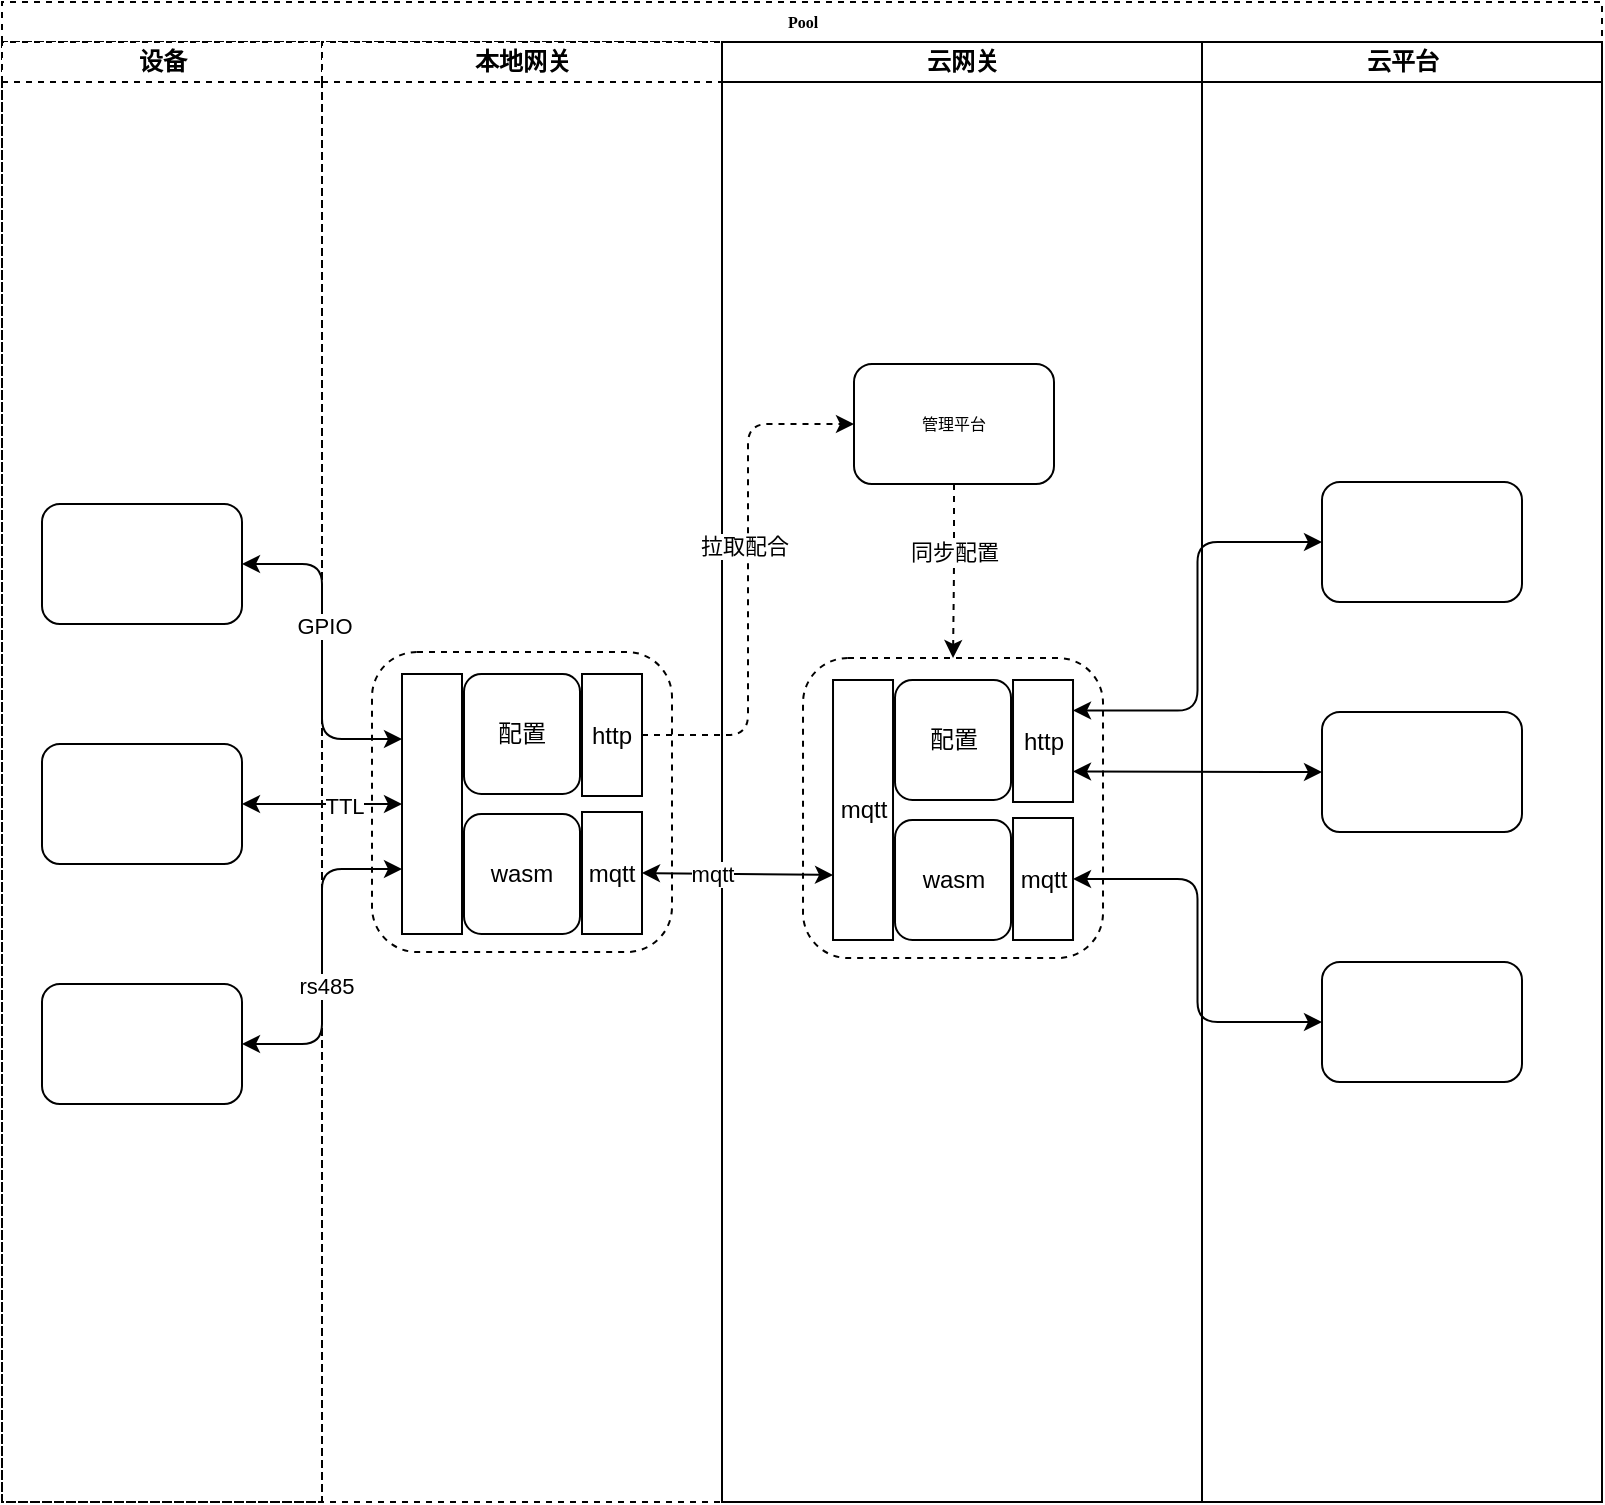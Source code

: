 <mxfile version="16.4.2" type="github">
  <diagram name="Page-1" id="74e2e168-ea6b-b213-b513-2b3c1d86103e">
    <mxGraphModel dx="1422" dy="762" grid="1" gridSize="10" guides="1" tooltips="1" connect="1" arrows="0" fold="1" page="1" pageScale="1" pageWidth="1100" pageHeight="850" background="none" math="0" shadow="0">
      <root>
        <mxCell id="0" />
        <mxCell id="1" parent="0" />
        <mxCell id="77e6c97f196da883-1" value="Pool" style="swimlane;html=1;childLayout=stackLayout;startSize=20;rounded=0;shadow=0;labelBackgroundColor=none;strokeWidth=1;fontFamily=Verdana;fontSize=8;align=center;dashed=1;" parent="1" vertex="1">
          <mxGeometry x="90" y="110" width="800" height="750" as="geometry" />
        </mxCell>
        <mxCell id="77e6c97f196da883-2" value="设备" style="swimlane;html=1;startSize=20;dashed=1;" parent="77e6c97f196da883-1" vertex="1">
          <mxGeometry y="20" width="160" height="730" as="geometry" />
        </mxCell>
        <mxCell id="77e6c97f196da883-8" value="" style="rounded=1;whiteSpace=wrap;html=1;shadow=0;labelBackgroundColor=none;strokeWidth=1;fontFamily=Verdana;fontSize=8;align=center;" parent="77e6c97f196da883-2" vertex="1">
          <mxGeometry x="20" y="231" width="100" height="60" as="geometry" />
        </mxCell>
        <mxCell id="77e6c97f196da883-9" value="" style="rounded=1;whiteSpace=wrap;html=1;shadow=0;labelBackgroundColor=none;strokeWidth=1;fontFamily=Verdana;fontSize=8;align=center;" parent="77e6c97f196da883-2" vertex="1">
          <mxGeometry x="20" y="351" width="100" height="60" as="geometry" />
        </mxCell>
        <mxCell id="AyQWi-r0CK6R02JOch7r-6" value="" style="rounded=1;whiteSpace=wrap;html=1;shadow=0;labelBackgroundColor=none;strokeWidth=1;fontFamily=Verdana;fontSize=8;align=center;" vertex="1" parent="77e6c97f196da883-2">
          <mxGeometry x="20" y="471" width="100" height="60" as="geometry" />
        </mxCell>
        <mxCell id="77e6c97f196da883-3" value="本地网关" style="swimlane;html=1;startSize=20;dashed=1;" parent="77e6c97f196da883-1" vertex="1">
          <mxGeometry x="160" y="20" width="200" height="730" as="geometry" />
        </mxCell>
        <mxCell id="AyQWi-r0CK6R02JOch7r-52" value="" style="rounded=1;whiteSpace=wrap;html=1;dashed=1;" vertex="1" parent="77e6c97f196da883-3">
          <mxGeometry x="25" y="305" width="150" height="150" as="geometry" />
        </mxCell>
        <mxCell id="AyQWi-r0CK6R02JOch7r-53" value="" style="rounded=0;whiteSpace=wrap;html=1;" vertex="1" parent="77e6c97f196da883-3">
          <mxGeometry x="40" y="316" width="30" height="130" as="geometry" />
        </mxCell>
        <mxCell id="AyQWi-r0CK6R02JOch7r-54" value="mqtt" style="rounded=0;whiteSpace=wrap;html=1;" vertex="1" parent="77e6c97f196da883-3">
          <mxGeometry x="130" y="385" width="30" height="61" as="geometry" />
        </mxCell>
        <mxCell id="AyQWi-r0CK6R02JOch7r-55" value="wasm" style="rounded=1;whiteSpace=wrap;html=1;" vertex="1" parent="77e6c97f196da883-3">
          <mxGeometry x="71" y="386" width="58" height="60" as="geometry" />
        </mxCell>
        <mxCell id="AyQWi-r0CK6R02JOch7r-56" value="配置" style="rounded=1;whiteSpace=wrap;html=1;" vertex="1" parent="77e6c97f196da883-3">
          <mxGeometry x="71" y="316" width="58" height="60" as="geometry" />
        </mxCell>
        <mxCell id="AyQWi-r0CK6R02JOch7r-57" value="http" style="rounded=0;whiteSpace=wrap;html=1;" vertex="1" parent="77e6c97f196da883-3">
          <mxGeometry x="130" y="316" width="30" height="61" as="geometry" />
        </mxCell>
        <mxCell id="77e6c97f196da883-4" value="云网关" style="swimlane;html=1;startSize=20;" parent="77e6c97f196da883-1" vertex="1">
          <mxGeometry x="360" y="20" width="240" height="730" as="geometry" />
        </mxCell>
        <mxCell id="AyQWi-r0CK6R02JOch7r-32" value="管理平台" style="rounded=1;whiteSpace=wrap;html=1;shadow=0;labelBackgroundColor=none;strokeWidth=1;fontFamily=Verdana;fontSize=8;align=center;" vertex="1" parent="77e6c97f196da883-4">
          <mxGeometry x="66" y="161" width="100" height="60" as="geometry" />
        </mxCell>
        <mxCell id="AyQWi-r0CK6R02JOch7r-39" style="edgeStyle=orthogonalEdgeStyle;rounded=1;orthogonalLoop=1;jettySize=auto;html=1;exitX=0.5;exitY=1;exitDx=0;exitDy=0;entryX=0.5;entryY=0;entryDx=0;entryDy=0;dashed=1;" edge="1" parent="77e6c97f196da883-4" source="AyQWi-r0CK6R02JOch7r-32" target="AyQWi-r0CK6R02JOch7r-45">
          <mxGeometry relative="1" as="geometry">
            <mxPoint x="120" y="110" as="sourcePoint" />
            <mxPoint x="112" y="340" as="targetPoint" />
          </mxGeometry>
        </mxCell>
        <mxCell id="AyQWi-r0CK6R02JOch7r-40" value="同步配置" style="edgeLabel;html=1;align=center;verticalAlign=middle;resizable=0;points=[];" vertex="1" connectable="0" parent="AyQWi-r0CK6R02JOch7r-39">
          <mxGeometry x="-0.22" relative="1" as="geometry">
            <mxPoint as="offset" />
          </mxGeometry>
        </mxCell>
        <mxCell id="AyQWi-r0CK6R02JOch7r-45" value="" style="rounded=1;whiteSpace=wrap;html=1;dashed=1;" vertex="1" parent="77e6c97f196da883-4">
          <mxGeometry x="40.51" y="308" width="150" height="150" as="geometry" />
        </mxCell>
        <mxCell id="AyQWi-r0CK6R02JOch7r-46" value="mqtt" style="rounded=0;whiteSpace=wrap;html=1;" vertex="1" parent="77e6c97f196da883-4">
          <mxGeometry x="55.51" y="319" width="30" height="130" as="geometry" />
        </mxCell>
        <mxCell id="AyQWi-r0CK6R02JOch7r-47" value="mqtt" style="rounded=0;whiteSpace=wrap;html=1;" vertex="1" parent="77e6c97f196da883-4">
          <mxGeometry x="145.51" y="388" width="30" height="61" as="geometry" />
        </mxCell>
        <mxCell id="AyQWi-r0CK6R02JOch7r-48" value="wasm" style="rounded=1;whiteSpace=wrap;html=1;" vertex="1" parent="77e6c97f196da883-4">
          <mxGeometry x="86.51" y="389" width="58" height="60" as="geometry" />
        </mxCell>
        <mxCell id="AyQWi-r0CK6R02JOch7r-50" value="配置" style="rounded=1;whiteSpace=wrap;html=1;" vertex="1" parent="77e6c97f196da883-4">
          <mxGeometry x="86.51" y="319" width="58" height="60" as="geometry" />
        </mxCell>
        <mxCell id="AyQWi-r0CK6R02JOch7r-51" value="http" style="rounded=0;whiteSpace=wrap;html=1;" vertex="1" parent="77e6c97f196da883-4">
          <mxGeometry x="145.51" y="319" width="30" height="61" as="geometry" />
        </mxCell>
        <mxCell id="77e6c97f196da883-5" value="云平台" style="swimlane;html=1;startSize=20;" parent="77e6c97f196da883-1" vertex="1">
          <mxGeometry x="600" y="20" width="200" height="730" as="geometry" />
        </mxCell>
        <mxCell id="77e6c97f196da883-15" value="" style="rounded=1;whiteSpace=wrap;html=1;shadow=0;labelBackgroundColor=none;strokeWidth=1;fontFamily=Verdana;fontSize=8;align=center;" parent="77e6c97f196da883-5" vertex="1">
          <mxGeometry x="60" y="220" width="100" height="60" as="geometry" />
        </mxCell>
        <mxCell id="AyQWi-r0CK6R02JOch7r-4" value="" style="rounded=1;whiteSpace=wrap;html=1;shadow=0;labelBackgroundColor=none;strokeWidth=1;fontFamily=Verdana;fontSize=8;align=center;" vertex="1" parent="77e6c97f196da883-5">
          <mxGeometry x="60" y="335" width="100" height="60" as="geometry" />
        </mxCell>
        <mxCell id="AyQWi-r0CK6R02JOch7r-3" value="" style="rounded=1;whiteSpace=wrap;html=1;shadow=0;labelBackgroundColor=none;strokeWidth=1;fontFamily=Verdana;fontSize=8;align=center;" vertex="1" parent="77e6c97f196da883-5">
          <mxGeometry x="60" y="460" width="100" height="60" as="geometry" />
        </mxCell>
        <mxCell id="AyQWi-r0CK6R02JOch7r-15" value="" style="endArrow=classic;startArrow=classic;html=1;rounded=1;entryX=0;entryY=0.75;entryDx=0;entryDy=0;exitX=1;exitY=0.5;exitDx=0;exitDy=0;" edge="1" parent="77e6c97f196da883-1" source="AyQWi-r0CK6R02JOch7r-54" target="AyQWi-r0CK6R02JOch7r-46">
          <mxGeometry width="50" height="50" relative="1" as="geometry">
            <mxPoint x="350" y="390" as="sourcePoint" />
            <mxPoint x="422" y="390" as="targetPoint" />
          </mxGeometry>
        </mxCell>
        <mxCell id="AyQWi-r0CK6R02JOch7r-24" value="mqtt" style="edgeLabel;html=1;align=center;verticalAlign=middle;resizable=0;points=[];" vertex="1" connectable="0" parent="AyQWi-r0CK6R02JOch7r-15">
          <mxGeometry x="-0.264" relative="1" as="geometry">
            <mxPoint as="offset" />
          </mxGeometry>
        </mxCell>
        <mxCell id="AyQWi-r0CK6R02JOch7r-20" value="" style="endArrow=classic;startArrow=classic;html=1;rounded=1;exitX=1;exitY=0.5;exitDx=0;exitDy=0;entryX=0;entryY=0.75;entryDx=0;entryDy=0;edgeStyle=orthogonalEdgeStyle;" edge="1" parent="77e6c97f196da883-1" source="AyQWi-r0CK6R02JOch7r-6" target="AyQWi-r0CK6R02JOch7r-53">
          <mxGeometry width="50" height="50" relative="1" as="geometry">
            <mxPoint x="140" y="520.5" as="sourcePoint" />
            <mxPoint x="200" y="520.5" as="targetPoint" />
          </mxGeometry>
        </mxCell>
        <mxCell id="AyQWi-r0CK6R02JOch7r-27" value="rs485" style="edgeLabel;html=1;align=center;verticalAlign=middle;resizable=0;points=[];" vertex="1" connectable="0" parent="AyQWi-r0CK6R02JOch7r-20">
          <mxGeometry x="-0.175" y="-2" relative="1" as="geometry">
            <mxPoint as="offset" />
          </mxGeometry>
        </mxCell>
        <mxCell id="AyQWi-r0CK6R02JOch7r-19" value="" style="endArrow=classic;startArrow=classic;html=1;rounded=1;exitX=1;exitY=0.5;exitDx=0;exitDy=0;entryX=0;entryY=0.5;entryDx=0;entryDy=0;" edge="1" parent="77e6c97f196da883-1" source="77e6c97f196da883-9" target="AyQWi-r0CK6R02JOch7r-53">
          <mxGeometry width="50" height="50" relative="1" as="geometry">
            <mxPoint x="360" y="441" as="sourcePoint" />
            <mxPoint x="420" y="441" as="targetPoint" />
          </mxGeometry>
        </mxCell>
        <mxCell id="AyQWi-r0CK6R02JOch7r-26" value="TTL" style="edgeLabel;html=1;align=center;verticalAlign=middle;resizable=0;points=[];" vertex="1" connectable="0" parent="AyQWi-r0CK6R02JOch7r-19">
          <mxGeometry x="0.27" y="-1" relative="1" as="geometry">
            <mxPoint as="offset" />
          </mxGeometry>
        </mxCell>
        <mxCell id="AyQWi-r0CK6R02JOch7r-18" value="" style="endArrow=classic;startArrow=classic;html=1;rounded=1;exitX=1;exitY=0.5;exitDx=0;exitDy=0;entryX=0;entryY=0.25;entryDx=0;entryDy=0;edgeStyle=orthogonalEdgeStyle;" edge="1" parent="77e6c97f196da883-1" source="77e6c97f196da883-8" target="AyQWi-r0CK6R02JOch7r-53">
          <mxGeometry width="50" height="50" relative="1" as="geometry">
            <mxPoint x="350" y="431" as="sourcePoint" />
            <mxPoint x="410" y="431" as="targetPoint" />
          </mxGeometry>
        </mxCell>
        <mxCell id="AyQWi-r0CK6R02JOch7r-25" value="GPIO" style="edgeLabel;html=1;align=center;verticalAlign=middle;resizable=0;points=[];" vertex="1" connectable="0" parent="AyQWi-r0CK6R02JOch7r-18">
          <mxGeometry x="-0.159" relative="1" as="geometry">
            <mxPoint x="1" as="offset" />
          </mxGeometry>
        </mxCell>
        <mxCell id="AyQWi-r0CK6R02JOch7r-16" value="" style="endArrow=classic;startArrow=classic;html=1;rounded=1;exitX=1;exitY=0.25;exitDx=0;exitDy=0;entryX=0;entryY=0.5;entryDx=0;entryDy=0;edgeStyle=orthogonalEdgeStyle;" edge="1" parent="77e6c97f196da883-1" source="AyQWi-r0CK6R02JOch7r-51" target="77e6c97f196da883-15">
          <mxGeometry width="50" height="50" relative="1" as="geometry">
            <mxPoint x="330" y="400" as="sourcePoint" />
            <mxPoint x="390" y="400" as="targetPoint" />
          </mxGeometry>
        </mxCell>
        <mxCell id="AyQWi-r0CK6R02JOch7r-17" value="" style="endArrow=classic;startArrow=classic;html=1;rounded=1;exitX=1;exitY=0.75;exitDx=0;exitDy=0;entryX=0;entryY=0.5;entryDx=0;entryDy=0;" edge="1" parent="77e6c97f196da883-1" source="AyQWi-r0CK6R02JOch7r-51" target="AyQWi-r0CK6R02JOch7r-4">
          <mxGeometry width="50" height="50" relative="1" as="geometry">
            <mxPoint x="340" y="410" as="sourcePoint" />
            <mxPoint x="400" y="410" as="targetPoint" />
          </mxGeometry>
        </mxCell>
        <mxCell id="AyQWi-r0CK6R02JOch7r-21" value="" style="endArrow=classic;startArrow=classic;html=1;rounded=1;exitX=1;exitY=0.5;exitDx=0;exitDy=0;entryX=0;entryY=0.5;entryDx=0;entryDy=0;edgeStyle=orthogonalEdgeStyle;" edge="1" parent="77e6c97f196da883-1" source="AyQWi-r0CK6R02JOch7r-47" target="AyQWi-r0CK6R02JOch7r-3">
          <mxGeometry width="50" height="50" relative="1" as="geometry">
            <mxPoint x="490" y="400" as="sourcePoint" />
            <mxPoint x="550" y="400" as="targetPoint" />
          </mxGeometry>
        </mxCell>
        <mxCell id="AyQWi-r0CK6R02JOch7r-41" style="edgeStyle=orthogonalEdgeStyle;rounded=1;orthogonalLoop=1;jettySize=auto;html=1;exitX=1;exitY=0.5;exitDx=0;exitDy=0;entryX=0;entryY=0.5;entryDx=0;entryDy=0;dashed=1;" edge="1" parent="77e6c97f196da883-1" source="AyQWi-r0CK6R02JOch7r-57" target="AyQWi-r0CK6R02JOch7r-32">
          <mxGeometry relative="1" as="geometry" />
        </mxCell>
        <mxCell id="AyQWi-r0CK6R02JOch7r-42" value="拉取配合" style="edgeLabel;html=1;align=center;verticalAlign=middle;resizable=0;points=[];" vertex="1" connectable="0" parent="AyQWi-r0CK6R02JOch7r-41">
          <mxGeometry x="0.132" y="2" relative="1" as="geometry">
            <mxPoint as="offset" />
          </mxGeometry>
        </mxCell>
      </root>
    </mxGraphModel>
  </diagram>
</mxfile>
